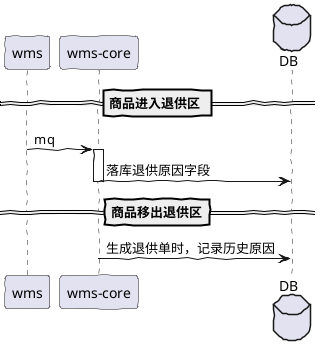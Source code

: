 @startuml
skinparam handwritten true
participant "wms" as a
 participant "wms-core" as b
 database "DB" as DB
 == 商品进入退供区 ==
 a->b:mq
  activate b
 b->DB:落库退供原因字段
 deactivate b
 ==商品移出退供区==
b->DB:生成退供单时，记录历史原因
@enduml